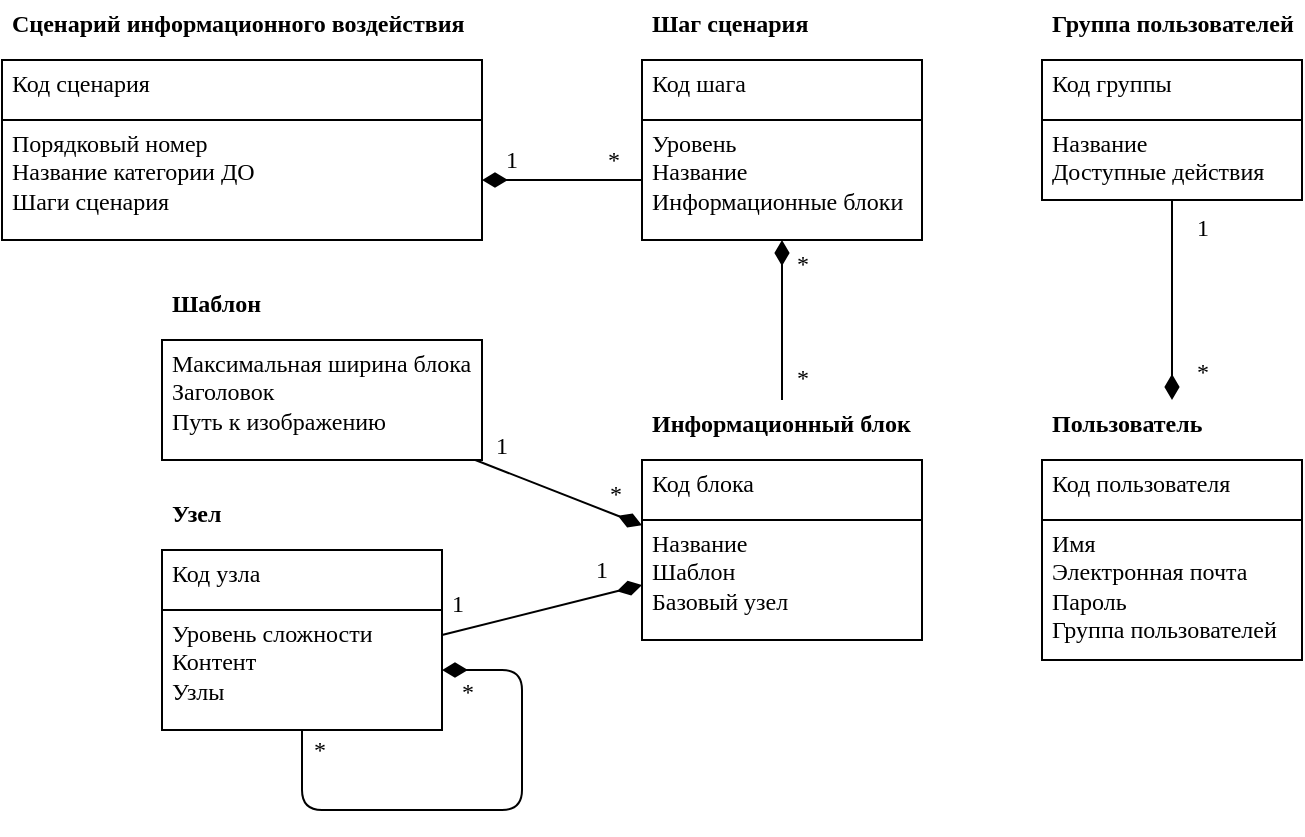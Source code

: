 <mxfile version="10.8.0" type="github"><diagram id="mHdL5bN9PfXPiToOkkMW" name="Page-1"><mxGraphModel dx="961" dy="522" grid="1" gridSize="10" guides="1" tooltips="1" connect="1" arrows="1" fold="1" page="1" pageScale="1" pageWidth="827" pageHeight="1169" math="0" shadow="0"><root><mxCell id="0"/><mxCell id="1" parent="0"/><mxCell id="UFFr8Nk-01E9fXPQobsV-1" value="Код сценария" style="rounded=0;whiteSpace=wrap;html=1;fontFamily=Times New Roman;align=left;verticalAlign=top;spacing=0;spacingRight=5;spacingLeft=5;fontStyle=0" parent="1" vertex="1"><mxGeometry x="240" y="110" width="240" height="30" as="geometry"/></mxCell><mxCell id="UFFr8Nk-01E9fXPQobsV-2" value="Порядковый номер&lt;br&gt;Название категории ДО&lt;br&gt;Шаги сценария&lt;br&gt;" style="rounded=0;whiteSpace=wrap;html=1;fontFamily=Times New Roman;align=left;verticalAlign=top;spacing=0;spacingRight=5;spacingLeft=5;" parent="1" vertex="1"><mxGeometry x="240" y="140" width="240" height="60" as="geometry"/></mxCell><mxCell id="UFFr8Nk-01E9fXPQobsV-6" value="Сценарий информационного воздействия" style="rounded=0;whiteSpace=wrap;html=1;fontFamily=Times New Roman;align=left;verticalAlign=top;spacing=0;spacingRight=5;spacingLeft=5;fontStyle=1;fillColor=none;strokeColor=none;" parent="1" vertex="1"><mxGeometry x="240" y="80" width="240" height="30" as="geometry"/></mxCell><mxCell id="UFFr8Nk-01E9fXPQobsV-7" value="Код шага" style="rounded=0;whiteSpace=wrap;html=1;fontFamily=Times New Roman;align=left;verticalAlign=top;spacing=0;spacingRight=5;spacingLeft=5;fontStyle=0" parent="1" vertex="1"><mxGeometry x="560" y="110" width="140" height="30" as="geometry"/></mxCell><mxCell id="UFFr8Nk-01E9fXPQobsV-8" value="Уровень&lt;br&gt;Название&lt;br&gt;Информационные блоки&lt;br&gt;" style="rounded=0;whiteSpace=wrap;html=1;fontFamily=Times New Roman;align=left;verticalAlign=top;spacing=0;spacingRight=5;spacingLeft=5;" parent="1" vertex="1"><mxGeometry x="560" y="140" width="140" height="60" as="geometry"/></mxCell><mxCell id="UFFr8Nk-01E9fXPQobsV-9" value="Шаг сценария" style="rounded=0;whiteSpace=wrap;html=1;fontFamily=Times New Roman;align=left;verticalAlign=top;spacing=0;spacingRight=5;spacingLeft=5;fontStyle=1;fillColor=none;strokeColor=none;" parent="1" vertex="1"><mxGeometry x="560" y="80" width="140" height="30" as="geometry"/></mxCell><mxCell id="UFFr8Nk-01E9fXPQobsV-10" value="1&amp;nbsp; &amp;nbsp; &amp;nbsp; &amp;nbsp; &amp;nbsp; &amp;nbsp; &amp;nbsp; &amp;nbsp;*" style="endArrow=none;html=1;fontFamily=Times New Roman;startArrow=diamondThin;startFill=1;strokeWidth=1;startSize=10;fontSize=12;" parent="1" source="UFFr8Nk-01E9fXPQobsV-2" target="UFFr8Nk-01E9fXPQobsV-8" edge="1"><mxGeometry y="10" width="50" height="50" relative="1" as="geometry"><mxPoint x="560" y="300" as="sourcePoint"/><mxPoint x="610" y="250" as="targetPoint"/><mxPoint as="offset"/></mxGeometry></mxCell><mxCell id="UFFr8Nk-01E9fXPQobsV-11" value="Код блока" style="rounded=0;whiteSpace=wrap;html=1;fontFamily=Times New Roman;align=left;verticalAlign=top;spacing=0;spacingRight=5;spacingLeft=5;fontStyle=0" parent="1" vertex="1"><mxGeometry x="560" y="310" width="140" height="30" as="geometry"/></mxCell><mxCell id="UFFr8Nk-01E9fXPQobsV-12" value="Название&lt;br&gt;Шаблон&lt;br&gt;Базовый узел&lt;br&gt;" style="rounded=0;whiteSpace=wrap;html=1;fontFamily=Times New Roman;align=left;verticalAlign=top;spacing=0;spacingRight=5;spacingLeft=5;" parent="1" vertex="1"><mxGeometry x="560" y="340" width="140" height="60" as="geometry"/></mxCell><mxCell id="UFFr8Nk-01E9fXPQobsV-13" value="Информационный блок" style="rounded=0;whiteSpace=wrap;html=1;fontFamily=Times New Roman;align=left;verticalAlign=top;spacing=0;spacingRight=5;spacingLeft=5;fontStyle=1;fillColor=none;strokeColor=none;" parent="1" vertex="1"><mxGeometry x="560" y="280" width="140" height="30" as="geometry"/></mxCell><mxCell id="UFFr8Nk-01E9fXPQobsV-17" value="Максимальная ширина блока&lt;br&gt;Заголовок&lt;br&gt;Путь к изображению&lt;br&gt;" style="rounded=0;whiteSpace=wrap;html=1;fontFamily=Times New Roman;align=left;verticalAlign=top;spacing=0;spacingRight=5;spacingLeft=5;" parent="1" vertex="1"><mxGeometry x="320" y="250" width="160" height="60" as="geometry"/></mxCell><mxCell id="UFFr8Nk-01E9fXPQobsV-18" value="Шаблон" style="rounded=0;whiteSpace=wrap;html=1;fontFamily=Times New Roman;align=left;verticalAlign=top;spacing=0;spacingRight=5;spacingLeft=5;fontStyle=1;fillColor=none;strokeColor=none;" parent="1" vertex="1"><mxGeometry x="320" y="220" width="160" height="30" as="geometry"/></mxCell><mxCell id="UFFr8Nk-01E9fXPQobsV-19" value="" style="endArrow=none;html=1;fontFamily=Times New Roman;startArrow=diamondThin;startFill=1;strokeWidth=1;startSize=10;" parent="1" source="UFFr8Nk-01E9fXPQobsV-12" target="UFFr8Nk-01E9fXPQobsV-17" edge="1"><mxGeometry width="50" height="50" relative="1" as="geometry"><mxPoint x="210" y="530" as="sourcePoint"/><mxPoint x="440" y="350" as="targetPoint"/></mxGeometry></mxCell><mxCell id="UFFr8Nk-01E9fXPQobsV-20" value="*&lt;br style=&quot;font-size: 12px;&quot;&gt;&lt;br style=&quot;font-size: 12px;&quot;&gt;&lt;br style=&quot;font-size: 12px;&quot;&gt;&lt;br style=&quot;font-size: 12px;&quot;&gt;*&lt;br style=&quot;font-size: 12px;&quot;&gt;" style="endArrow=none;html=1;fontFamily=Times New Roman;startArrow=diamondThin;startFill=1;strokeWidth=1;startSize=10;entryX=0.5;entryY=0;entryDx=0;entryDy=0;fontSize=12;" parent="1" source="UFFr8Nk-01E9fXPQobsV-8" target="UFFr8Nk-01E9fXPQobsV-13" edge="1"><mxGeometry x="-0.003" y="10" width="50" height="50" relative="1" as="geometry"><mxPoint x="490" y="180" as="sourcePoint"/><mxPoint x="570" y="180" as="targetPoint"/><mxPoint as="offset"/></mxGeometry></mxCell><mxCell id="UFFr8Nk-01E9fXPQobsV-23" value="Код узла" style="rounded=0;whiteSpace=wrap;html=1;fontFamily=Times New Roman;align=left;verticalAlign=top;spacing=0;spacingRight=5;spacingLeft=5;fontStyle=0" parent="1" vertex="1"><mxGeometry x="320" y="355" width="140" height="30" as="geometry"/></mxCell><mxCell id="UFFr8Nk-01E9fXPQobsV-24" value="Уровень сложности&lt;br&gt;Контент&lt;br&gt;Узлы&lt;br&gt;" style="rounded=0;whiteSpace=wrap;html=1;fontFamily=Times New Roman;align=left;verticalAlign=top;spacing=0;spacingRight=5;spacingLeft=5;" parent="1" vertex="1"><mxGeometry x="320" y="385" width="140" height="60" as="geometry"/></mxCell><mxCell id="UFFr8Nk-01E9fXPQobsV-25" value="Узел" style="rounded=0;whiteSpace=wrap;html=1;fontFamily=Times New Roman;align=left;verticalAlign=top;spacing=0;spacingRight=5;spacingLeft=5;fontStyle=1;fillColor=none;strokeColor=none;" parent="1" vertex="1"><mxGeometry x="320" y="325" width="140" height="30" as="geometry"/></mxCell><mxCell id="UFFr8Nk-01E9fXPQobsV-26" value="" style="endArrow=none;html=1;fontFamily=Times New Roman;startArrow=diamondThin;startFill=1;strokeWidth=1;startSize=10;" parent="1" target="UFFr8Nk-01E9fXPQobsV-24" edge="1"><mxGeometry width="50" height="50" relative="1" as="geometry"><mxPoint x="560" y="372.5" as="sourcePoint"/><mxPoint x="490" y="319.348" as="targetPoint"/></mxGeometry></mxCell><mxCell id="UFFr8Nk-01E9fXPQobsV-27" value="" style="endArrow=none;html=1;fontFamily=Times New Roman;startArrow=diamondThin;startFill=1;strokeWidth=1;startSize=10;exitX=1;exitY=0.5;exitDx=0;exitDy=0;entryX=0.5;entryY=1;entryDx=0;entryDy=0;" parent="1" source="UFFr8Nk-01E9fXPQobsV-24" target="UFFr8Nk-01E9fXPQobsV-24" edge="1"><mxGeometry width="50" height="50" relative="1" as="geometry"><mxPoint x="500" y="395" as="sourcePoint"/><mxPoint x="420" y="485" as="targetPoint"/><Array as="points"><mxPoint x="500" y="415"/><mxPoint x="500" y="485"/><mxPoint x="390" y="485"/></Array></mxGeometry></mxCell><mxCell id="UFFr8Nk-01E9fXPQobsV-28" value="Код группы" style="rounded=0;whiteSpace=wrap;html=1;fontFamily=Times New Roman;align=left;verticalAlign=top;spacing=0;spacingRight=5;spacingLeft=5;fontStyle=0" parent="1" vertex="1"><mxGeometry x="760" y="110" width="130" height="30" as="geometry"/></mxCell><mxCell id="UFFr8Nk-01E9fXPQobsV-29" value="Название&lt;br&gt;Доступные действия&lt;br&gt;" style="rounded=0;whiteSpace=wrap;html=1;fontFamily=Times New Roman;align=left;verticalAlign=top;spacing=0;spacingRight=5;spacingLeft=5;" parent="1" vertex="1"><mxGeometry x="760" y="140" width="130" height="40" as="geometry"/></mxCell><mxCell id="UFFr8Nk-01E9fXPQobsV-30" value="Группа пользователей" style="rounded=0;whiteSpace=wrap;html=1;fontFamily=Times New Roman;align=left;verticalAlign=top;spacing=0;spacingRight=5;spacingLeft=5;fontStyle=1;fillColor=none;strokeColor=none;" parent="1" vertex="1"><mxGeometry x="760" y="80" width="130" height="30" as="geometry"/></mxCell><mxCell id="UFFr8Nk-01E9fXPQobsV-31" value="Код пользователя" style="rounded=0;whiteSpace=wrap;html=1;fontFamily=Times New Roman;align=left;verticalAlign=top;spacing=0;spacingRight=5;spacingLeft=5;fontStyle=0" parent="1" vertex="1"><mxGeometry x="760" y="310" width="130" height="30" as="geometry"/></mxCell><mxCell id="UFFr8Nk-01E9fXPQobsV-32" value="Имя&lt;br&gt;Электронная почта&lt;br&gt;Пароль&lt;br&gt;Группа пользователей&lt;br&gt;" style="rounded=0;whiteSpace=wrap;html=1;fontFamily=Times New Roman;align=left;verticalAlign=top;spacing=0;spacingRight=5;spacingLeft=5;" parent="1" vertex="1"><mxGeometry x="760" y="340" width="130" height="70" as="geometry"/></mxCell><mxCell id="UFFr8Nk-01E9fXPQobsV-33" value="Пользователь" style="rounded=0;whiteSpace=wrap;html=1;fontFamily=Times New Roman;align=left;verticalAlign=top;spacing=0;spacingRight=5;spacingLeft=5;fontStyle=1;fillColor=none;strokeColor=none;" parent="1" vertex="1"><mxGeometry x="760" y="280" width="130" height="30" as="geometry"/></mxCell><mxCell id="UFFr8Nk-01E9fXPQobsV-34" value="1&lt;br style=&quot;font-size: 12px;&quot;&gt;&lt;br style=&quot;font-size: 12px;&quot;&gt;&lt;br style=&quot;font-size: 12px;&quot;&gt;&lt;br style=&quot;font-size: 12px;&quot;&gt;&lt;br style=&quot;font-size: 12px;&quot;&gt;*&lt;br style=&quot;font-size: 12px;&quot;&gt;" style="endArrow=none;html=1;fontFamily=Times New Roman;startArrow=diamondThin;startFill=1;strokeWidth=1;startSize=10;exitX=0.5;exitY=0;exitDx=0;exitDy=0;fontSize=12;" parent="1" source="UFFr8Nk-01E9fXPQobsV-33" target="UFFr8Nk-01E9fXPQobsV-29" edge="1"><mxGeometry x="0.004" y="-15" width="50" height="50" relative="1" as="geometry"><mxPoint x="640.091" y="210" as="sourcePoint"/><mxPoint x="640.333" y="290.333" as="targetPoint"/><mxPoint as="offset"/></mxGeometry></mxCell><mxCell id="UFFr8Nk-01E9fXPQobsV-35" value="1" style="text;html=1;strokeColor=none;fillColor=none;align=center;verticalAlign=middle;whiteSpace=wrap;rounded=0;fontFamily=Times New Roman;" parent="1" vertex="1"><mxGeometry x="475" y="293" width="30" height="20" as="geometry"/></mxCell><mxCell id="UFFr8Nk-01E9fXPQobsV-36" value="*" style="text;html=1;strokeColor=none;fillColor=none;align=center;verticalAlign=middle;whiteSpace=wrap;rounded=0;fontFamily=Times New Roman;" parent="1" vertex="1"><mxGeometry x="532" y="317" width="30" height="20" as="geometry"/></mxCell><mxCell id="UFFr8Nk-01E9fXPQobsV-37" value="1" style="text;html=1;strokeColor=none;fillColor=none;align=center;verticalAlign=middle;whiteSpace=wrap;rounded=0;fontFamily=Times New Roman;" parent="1" vertex="1"><mxGeometry x="453" y="372" width="30" height="20" as="geometry"/></mxCell><mxCell id="UFFr8Nk-01E9fXPQobsV-38" value="1" style="text;html=1;strokeColor=none;fillColor=none;align=center;verticalAlign=middle;whiteSpace=wrap;rounded=0;fontFamily=Times New Roman;" parent="1" vertex="1"><mxGeometry x="525" y="355" width="30" height="20" as="geometry"/></mxCell><mxCell id="UFFr8Nk-01E9fXPQobsV-39" value="*" style="text;html=1;strokeColor=none;fillColor=none;align=center;verticalAlign=middle;whiteSpace=wrap;rounded=0;fontFamily=Times New Roman;" parent="1" vertex="1"><mxGeometry x="458" y="416" width="30" height="20" as="geometry"/></mxCell><mxCell id="UFFr8Nk-01E9fXPQobsV-40" value="*" style="text;html=1;strokeColor=none;fillColor=none;align=center;verticalAlign=middle;whiteSpace=wrap;rounded=0;fontFamily=Times New Roman;" parent="1" vertex="1"><mxGeometry x="384" y="445" width="30" height="20" as="geometry"/></mxCell></root></mxGraphModel></diagram></mxfile>
